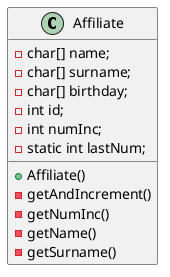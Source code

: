 @startuml
class Affiliate{
    - char[] name;
    - char[] surname;
    - char[] birthday;
    - int id;
    - int numInc;
    - static int lastNum;

    + Affiliate()
    - getAndIncrement()
    - getNumInc()
    - getName()
    - getSurname()

}
@enduml